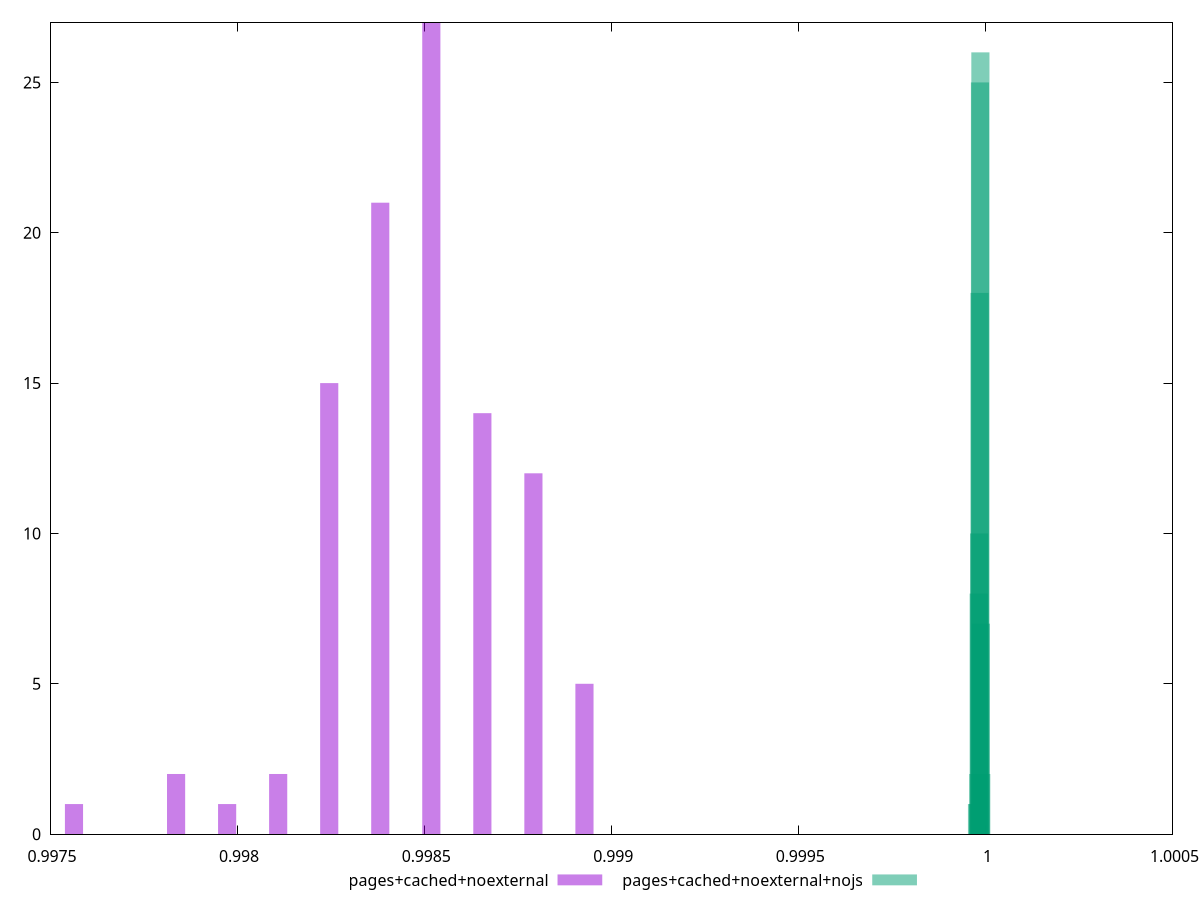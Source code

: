 $_pagesCachedNoexternal <<EOF
0.9987919661459206 12
0.9985191094416054 27
0.9982462527372901 15
0.9986555377937629 14
0.9983826810894477 21
0.9989283944980781 5
0.9981098243851325 2
0.9978369676808172 2
0.997564110976502 1
0.9979733960329749 1
EOF
$_pagesCachedNoexternalNojs <<EOF
0.9999775227486472 1
0.9999843200839599 18
0.9999831871947411 10
0.9999865858623974 26
0.9999877187516163 7
0.9999820543055223 8
0.9999797885270847 1
0.9999854529731786 25
0.9999888516408351 2
0.9999809214163036 2
EOF
set key outside below
set terminal pngcairo
set output "report_00004_2020-11-02T20-21-41.718Z/mainthread-work-breakdown/mainthread-work-breakdown_pages+cached+noexternal_pages+cached+noexternal+nojs+hist.png"
set boxwidth 0.000048494813286661385
set style fill transparent solid 0.5 noborder
set yrange [0:27]
plot $_pagesCachedNoexternal title "pages+cached+noexternal" with boxes ,$_pagesCachedNoexternalNojs title "pages+cached+noexternal+nojs" with boxes ,